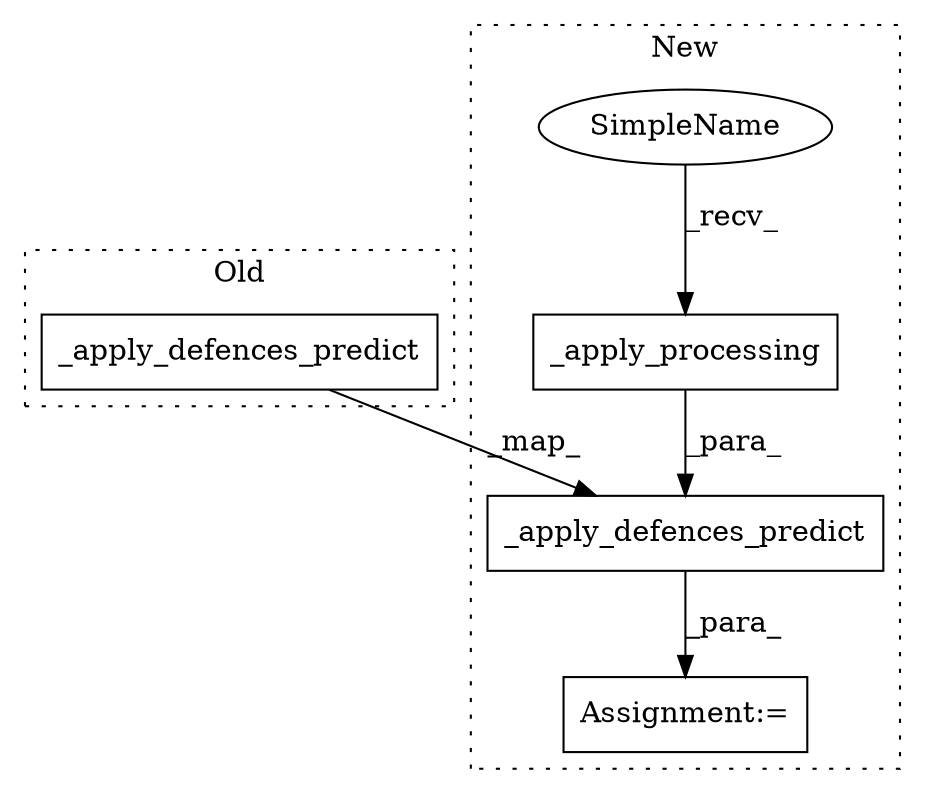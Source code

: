 digraph G {
subgraph cluster0 {
1 [label="_apply_defences_predict" a="32" s="1305,1330" l="24,1" shape="box"];
label = "Old";
style="dotted";
}
subgraph cluster1 {
2 [label="_apply_defences_predict" a="32" s="1361,1387" l="24,1" shape="box"];
3 [label="_apply_processing" a="32" s="1327,1346" l="18,1" shape="box"];
4 [label="Assignment:=" a="7" s="1355" l="1" shape="box"];
5 [label="SimpleName" a="42" s="1322" l="4" shape="ellipse"];
label = "New";
style="dotted";
}
1 -> 2 [label="_map_"];
2 -> 4 [label="_para_"];
3 -> 2 [label="_para_"];
5 -> 3 [label="_recv_"];
}